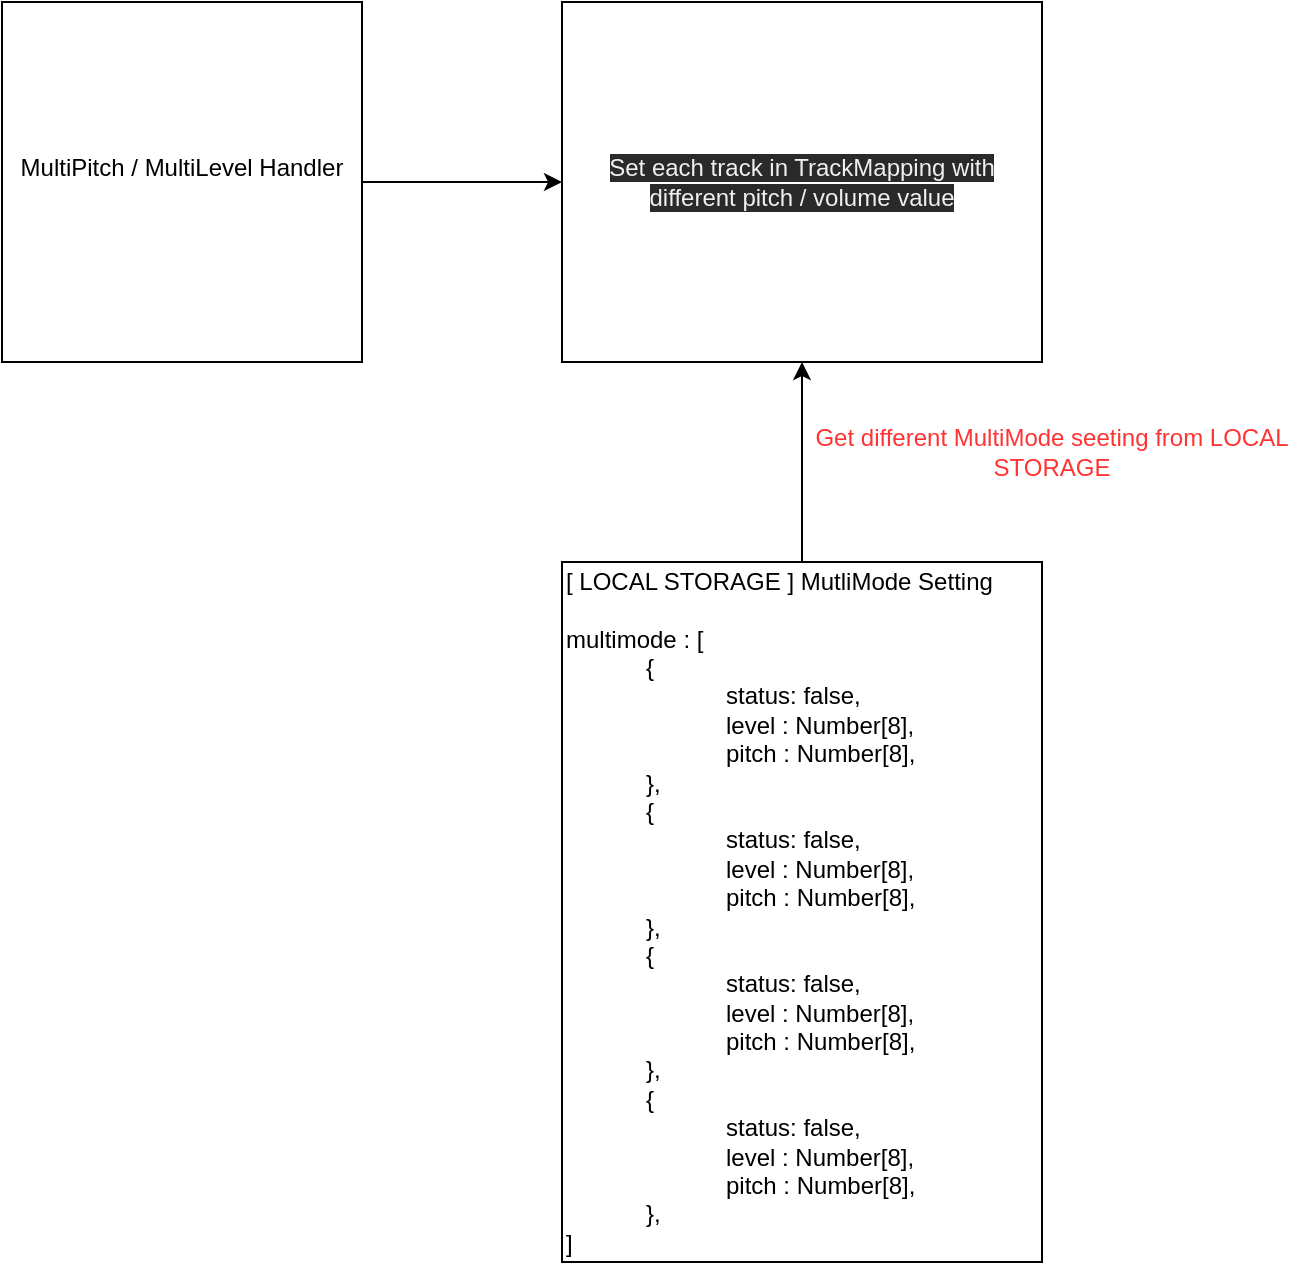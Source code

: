 <mxfile>
    <diagram id="cysNZB7A2t01p_CO46AH" name="Page-1">
        <mxGraphModel dx="866" dy="1220" grid="1" gridSize="10" guides="1" tooltips="1" connect="1" arrows="1" fold="1" page="1" pageScale="1" pageWidth="827" pageHeight="1169" math="0" shadow="0">
            <root>
                <mxCell id="0"/>
                <mxCell id="1" parent="0"/>
                <mxCell id="4" value="" style="edgeStyle=none;html=1;" edge="1" parent="1" source="2" target="3">
                    <mxGeometry relative="1" as="geometry"/>
                </mxCell>
                <mxCell id="2" value="MultiPitch / MultiLevel Handler&lt;br&gt;&lt;br&gt;" style="whiteSpace=wrap;html=1;aspect=fixed;" vertex="1" parent="1">
                    <mxGeometry x="40" y="40" width="180" height="180" as="geometry"/>
                </mxCell>
                <mxCell id="3" value="&lt;meta charset=&quot;utf-8&quot;&gt;&lt;span style=&quot;color: rgb(240, 240, 240); font-family: helvetica; font-size: 12px; font-style: normal; font-weight: 400; letter-spacing: normal; text-align: center; text-indent: 0px; text-transform: none; word-spacing: 0px; background-color: rgb(42, 42, 42); display: inline; float: none;&quot;&gt;Set each track in TrackMapping with different pitch / volume value&lt;/span&gt;" style="whiteSpace=wrap;html=1;" vertex="1" parent="1">
                    <mxGeometry x="320" y="40" width="240" height="180" as="geometry"/>
                </mxCell>
                <mxCell id="5" value="[ LOCAL STORAGE ] MutliMode Setting&lt;br&gt;&lt;br&gt;multimode : [&lt;br&gt;&lt;span&gt;&#9;&lt;/span&gt;&lt;blockquote style=&quot;margin: 0 0 0 40px ; border: none ; padding: 0px&quot;&gt;{&lt;br&gt;&lt;/blockquote&gt;&lt;blockquote style=&quot;margin: 0 0 0 40px ; border: none ; padding: 0px&quot;&gt;&amp;nbsp; &amp;nbsp; &amp;nbsp; &amp;nbsp; &amp;nbsp; &amp;nbsp; status: false,&lt;br&gt;&lt;/blockquote&gt;&lt;blockquote style=&quot;margin: 0 0 0 40px ; border: none ; padding: 0px&quot;&gt;&lt;blockquote style=&quot;margin: 0 0 0 40px ; border: none ; padding: 0px&quot;&gt;level : Number[8],&lt;/blockquote&gt;&lt;blockquote style=&quot;margin: 0 0 0 40px ; border: none ; padding: 0px&quot;&gt;pitch : Number[8],&lt;/blockquote&gt;&lt;/blockquote&gt;&lt;blockquote style=&quot;margin: 0 0 0 40px ; border: none ; padding: 0px&quot;&gt;},&lt;br&gt;{&lt;br&gt;&lt;/blockquote&gt;&lt;blockquote style=&quot;margin: 0 0 0 40px ; border: none ; padding: 0px&quot;&gt;&amp;nbsp; &amp;nbsp; &amp;nbsp; &amp;nbsp; &amp;nbsp; &amp;nbsp; status: false,&lt;br&gt;&lt;/blockquote&gt;&lt;blockquote style=&quot;margin: 0 0 0 40px ; border: none ; padding: 0px&quot;&gt;&lt;blockquote style=&quot;margin: 0 0 0 40px ; border: none ; padding: 0px&quot;&gt;level : Number[8],&lt;/blockquote&gt;&lt;blockquote style=&quot;margin: 0 0 0 40px ; border: none ; padding: 0px&quot;&gt;pitch : Number[8],&lt;/blockquote&gt;&lt;/blockquote&gt;&lt;blockquote style=&quot;margin: 0 0 0 40px ; border: none ; padding: 0px&quot;&gt;},&lt;br&gt;{&lt;br&gt;&lt;/blockquote&gt;&lt;blockquote style=&quot;margin: 0 0 0 40px ; border: none ; padding: 0px&quot;&gt;&amp;nbsp; &amp;nbsp; &amp;nbsp; &amp;nbsp; &amp;nbsp; &amp;nbsp; status: false,&lt;br&gt;&lt;/blockquote&gt;&lt;blockquote style=&quot;margin: 0 0 0 40px ; border: none ; padding: 0px&quot;&gt;&lt;blockquote style=&quot;margin: 0 0 0 40px ; border: none ; padding: 0px&quot;&gt;level : Number[8],&lt;/blockquote&gt;&lt;blockquote style=&quot;margin: 0 0 0 40px ; border: none ; padding: 0px&quot;&gt;pitch : Number[8],&lt;/blockquote&gt;&lt;/blockquote&gt;&lt;blockquote style=&quot;margin: 0 0 0 40px ; border: none ; padding: 0px&quot;&gt;},&lt;br&gt;{&lt;br&gt;&lt;/blockquote&gt;&lt;blockquote style=&quot;margin: 0 0 0 40px ; border: none ; padding: 0px&quot;&gt;&amp;nbsp; &amp;nbsp; &amp;nbsp; &amp;nbsp; &amp;nbsp; &amp;nbsp; status: false,&lt;br&gt;&lt;/blockquote&gt;&lt;blockquote style=&quot;margin: 0 0 0 40px ; border: none ; padding: 0px&quot;&gt;&lt;blockquote style=&quot;margin: 0 0 0 40px ; border: none ; padding: 0px&quot;&gt;level : Number[8],&lt;/blockquote&gt;&lt;blockquote style=&quot;margin: 0 0 0 40px ; border: none ; padding: 0px&quot;&gt;pitch : Number[8],&lt;/blockquote&gt;&lt;/blockquote&gt;&lt;blockquote style=&quot;margin: 0 0 0 40px ; border: none ; padding: 0px&quot;&gt;},&lt;/blockquote&gt;]" style="whiteSpace=wrap;html=1;align=left;" vertex="1" parent="1">
                    <mxGeometry x="320" y="320" width="240" height="350" as="geometry"/>
                </mxCell>
                <mxCell id="6" value="" style="endArrow=classic;html=1;entryX=0.5;entryY=1;entryDx=0;entryDy=0;exitX=0.5;exitY=0;exitDx=0;exitDy=0;" edge="1" parent="1" source="5" target="3">
                    <mxGeometry width="50" height="50" relative="1" as="geometry">
                        <mxPoint x="330" y="630" as="sourcePoint"/>
                        <mxPoint x="380" y="580" as="targetPoint"/>
                    </mxGeometry>
                </mxCell>
                <mxCell id="7" value="Get different MultiMode seeting from LOCAL STORAGE" style="text;html=1;align=center;verticalAlign=middle;whiteSpace=wrap;rounded=0;fontColor=#FF3333;" vertex="1" parent="1">
                    <mxGeometry x="440" y="250" width="250" height="30" as="geometry"/>
                </mxCell>
            </root>
        </mxGraphModel>
    </diagram>
</mxfile>